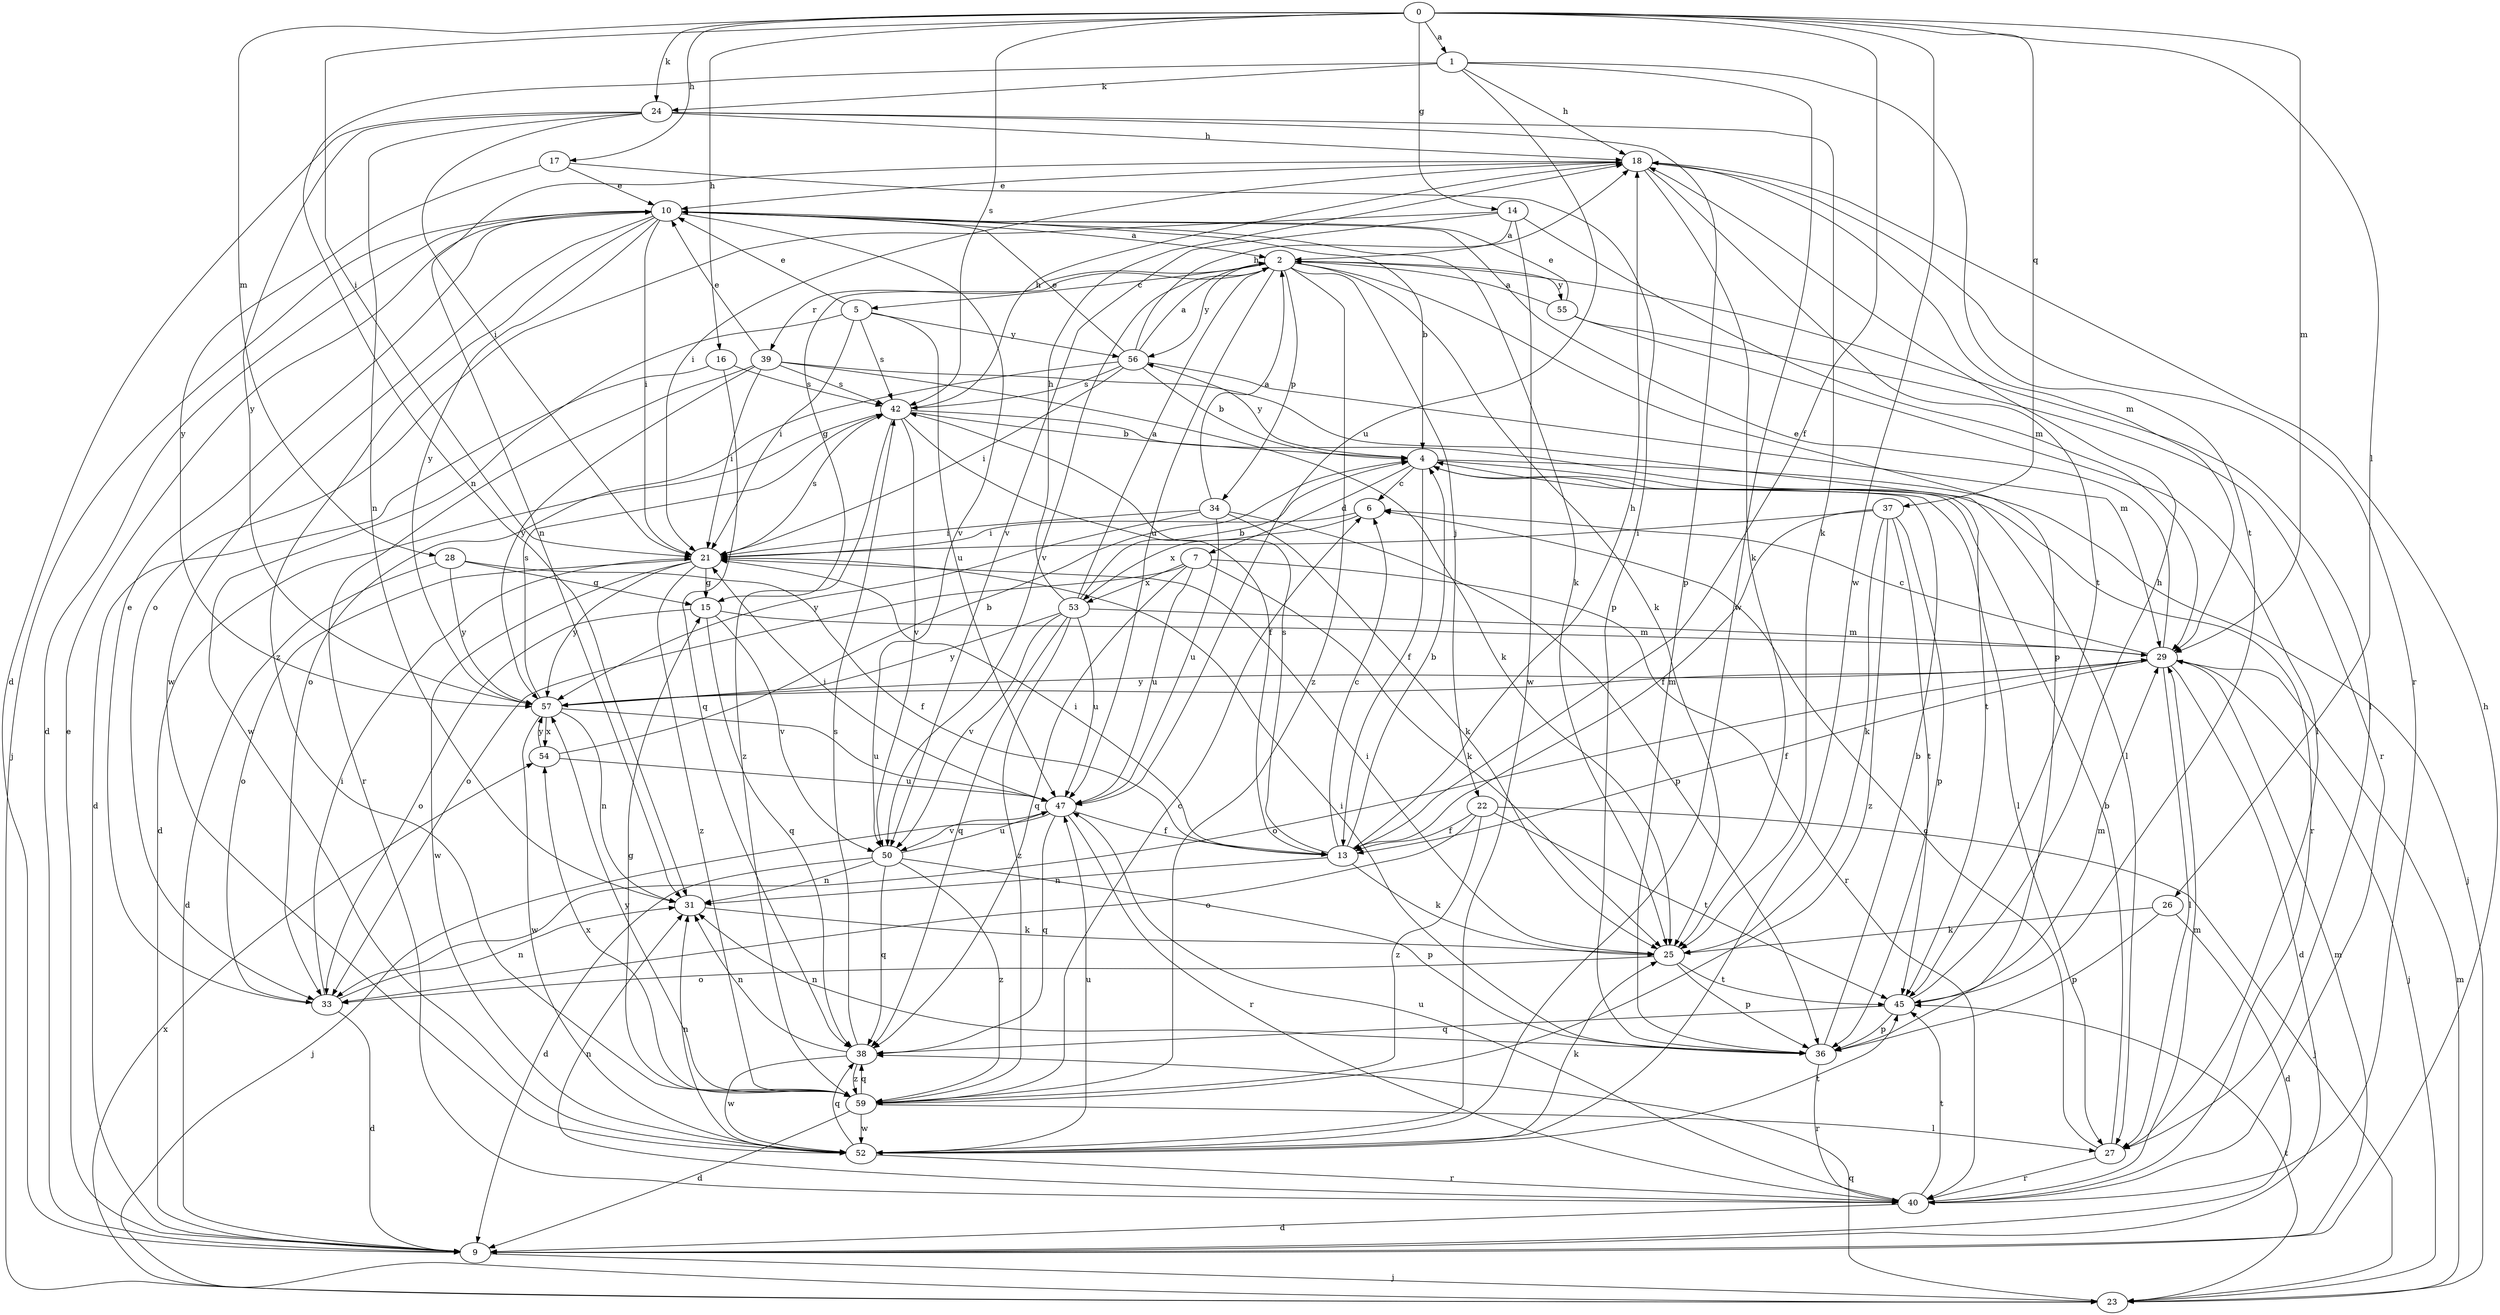 strict digraph  {
0;
1;
2;
4;
5;
6;
7;
9;
10;
13;
14;
15;
16;
17;
18;
21;
22;
23;
24;
25;
26;
27;
28;
29;
31;
33;
34;
36;
37;
38;
39;
40;
42;
45;
47;
50;
52;
53;
54;
55;
56;
57;
59;
0 -> 1  [label=a];
0 -> 13  [label=f];
0 -> 14  [label=g];
0 -> 16  [label=h];
0 -> 17  [label=h];
0 -> 21  [label=i];
0 -> 24  [label=k];
0 -> 26  [label=l];
0 -> 28  [label=m];
0 -> 29  [label=m];
0 -> 37  [label=q];
0 -> 42  [label=s];
0 -> 52  [label=w];
1 -> 18  [label=h];
1 -> 24  [label=k];
1 -> 31  [label=n];
1 -> 45  [label=t];
1 -> 47  [label=u];
1 -> 52  [label=w];
2 -> 5  [label=c];
2 -> 15  [label=g];
2 -> 22  [label=j];
2 -> 25  [label=k];
2 -> 27  [label=l];
2 -> 34  [label=p];
2 -> 36  [label=p];
2 -> 39  [label=r];
2 -> 47  [label=u];
2 -> 50  [label=v];
2 -> 55  [label=y];
2 -> 56  [label=y];
2 -> 59  [label=z];
4 -> 6  [label=c];
4 -> 7  [label=d];
4 -> 13  [label=f];
4 -> 23  [label=j];
4 -> 27  [label=l];
4 -> 40  [label=r];
4 -> 56  [label=y];
5 -> 10  [label=e];
5 -> 21  [label=i];
5 -> 42  [label=s];
5 -> 47  [label=u];
5 -> 52  [label=w];
5 -> 56  [label=y];
6 -> 21  [label=i];
6 -> 53  [label=x];
7 -> 25  [label=k];
7 -> 33  [label=o];
7 -> 38  [label=q];
7 -> 40  [label=r];
7 -> 47  [label=u];
7 -> 53  [label=x];
9 -> 10  [label=e];
9 -> 18  [label=h];
9 -> 23  [label=j];
9 -> 29  [label=m];
10 -> 2  [label=a];
10 -> 4  [label=b];
10 -> 9  [label=d];
10 -> 21  [label=i];
10 -> 23  [label=j];
10 -> 25  [label=k];
10 -> 50  [label=v];
10 -> 52  [label=w];
10 -> 57  [label=y];
10 -> 59  [label=z];
13 -> 4  [label=b];
13 -> 6  [label=c];
13 -> 18  [label=h];
13 -> 21  [label=i];
13 -> 25  [label=k];
13 -> 31  [label=n];
13 -> 42  [label=s];
14 -> 2  [label=a];
14 -> 29  [label=m];
14 -> 33  [label=o];
14 -> 50  [label=v];
14 -> 52  [label=w];
15 -> 29  [label=m];
15 -> 33  [label=o];
15 -> 38  [label=q];
15 -> 50  [label=v];
16 -> 9  [label=d];
16 -> 38  [label=q];
16 -> 42  [label=s];
17 -> 10  [label=e];
17 -> 36  [label=p];
17 -> 57  [label=y];
18 -> 10  [label=e];
18 -> 21  [label=i];
18 -> 25  [label=k];
18 -> 29  [label=m];
18 -> 31  [label=n];
18 -> 40  [label=r];
18 -> 45  [label=t];
21 -> 15  [label=g];
21 -> 33  [label=o];
21 -> 42  [label=s];
21 -> 52  [label=w];
21 -> 57  [label=y];
21 -> 59  [label=z];
22 -> 13  [label=f];
22 -> 23  [label=j];
22 -> 33  [label=o];
22 -> 45  [label=t];
22 -> 59  [label=z];
23 -> 29  [label=m];
23 -> 38  [label=q];
23 -> 45  [label=t];
23 -> 54  [label=x];
24 -> 9  [label=d];
24 -> 18  [label=h];
24 -> 21  [label=i];
24 -> 25  [label=k];
24 -> 31  [label=n];
24 -> 36  [label=p];
24 -> 57  [label=y];
25 -> 21  [label=i];
25 -> 33  [label=o];
25 -> 36  [label=p];
25 -> 45  [label=t];
26 -> 9  [label=d];
26 -> 25  [label=k];
26 -> 36  [label=p];
27 -> 4  [label=b];
27 -> 6  [label=c];
27 -> 40  [label=r];
28 -> 9  [label=d];
28 -> 13  [label=f];
28 -> 15  [label=g];
28 -> 57  [label=y];
29 -> 6  [label=c];
29 -> 9  [label=d];
29 -> 10  [label=e];
29 -> 13  [label=f];
29 -> 23  [label=j];
29 -> 27  [label=l];
29 -> 33  [label=o];
29 -> 57  [label=y];
31 -> 25  [label=k];
33 -> 9  [label=d];
33 -> 10  [label=e];
33 -> 21  [label=i];
33 -> 31  [label=n];
34 -> 2  [label=a];
34 -> 21  [label=i];
34 -> 25  [label=k];
34 -> 36  [label=p];
34 -> 47  [label=u];
34 -> 57  [label=y];
36 -> 4  [label=b];
36 -> 21  [label=i];
36 -> 31  [label=n];
36 -> 40  [label=r];
37 -> 13  [label=f];
37 -> 21  [label=i];
37 -> 25  [label=k];
37 -> 36  [label=p];
37 -> 45  [label=t];
37 -> 59  [label=z];
38 -> 31  [label=n];
38 -> 42  [label=s];
38 -> 52  [label=w];
38 -> 59  [label=z];
39 -> 10  [label=e];
39 -> 21  [label=i];
39 -> 25  [label=k];
39 -> 27  [label=l];
39 -> 40  [label=r];
39 -> 42  [label=s];
39 -> 57  [label=y];
40 -> 9  [label=d];
40 -> 29  [label=m];
40 -> 31  [label=n];
40 -> 45  [label=t];
40 -> 47  [label=u];
42 -> 4  [label=b];
42 -> 9  [label=d];
42 -> 13  [label=f];
42 -> 18  [label=h];
42 -> 45  [label=t];
42 -> 50  [label=v];
42 -> 59  [label=z];
45 -> 18  [label=h];
45 -> 29  [label=m];
45 -> 36  [label=p];
45 -> 38  [label=q];
47 -> 13  [label=f];
47 -> 21  [label=i];
47 -> 23  [label=j];
47 -> 38  [label=q];
47 -> 40  [label=r];
47 -> 50  [label=v];
50 -> 9  [label=d];
50 -> 31  [label=n];
50 -> 36  [label=p];
50 -> 38  [label=q];
50 -> 47  [label=u];
50 -> 59  [label=z];
52 -> 25  [label=k];
52 -> 31  [label=n];
52 -> 38  [label=q];
52 -> 40  [label=r];
52 -> 45  [label=t];
52 -> 47  [label=u];
53 -> 2  [label=a];
53 -> 4  [label=b];
53 -> 18  [label=h];
53 -> 29  [label=m];
53 -> 38  [label=q];
53 -> 47  [label=u];
53 -> 50  [label=v];
53 -> 57  [label=y];
53 -> 59  [label=z];
54 -> 4  [label=b];
54 -> 47  [label=u];
54 -> 57  [label=y];
55 -> 2  [label=a];
55 -> 10  [label=e];
55 -> 27  [label=l];
55 -> 40  [label=r];
56 -> 2  [label=a];
56 -> 4  [label=b];
56 -> 10  [label=e];
56 -> 18  [label=h];
56 -> 21  [label=i];
56 -> 29  [label=m];
56 -> 33  [label=o];
56 -> 42  [label=s];
57 -> 29  [label=m];
57 -> 31  [label=n];
57 -> 42  [label=s];
57 -> 47  [label=u];
57 -> 52  [label=w];
57 -> 54  [label=x];
59 -> 6  [label=c];
59 -> 9  [label=d];
59 -> 15  [label=g];
59 -> 27  [label=l];
59 -> 38  [label=q];
59 -> 52  [label=w];
59 -> 54  [label=x];
59 -> 57  [label=y];
}
